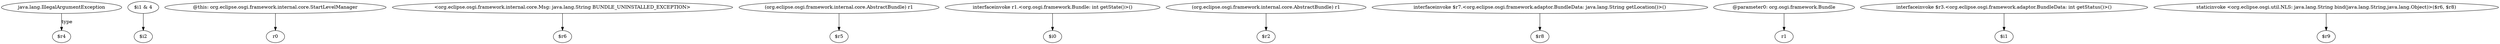 digraph g {
0[label="java.lang.IllegalArgumentException"]
1[label="$r4"]
0->1[label="type"]
2[label="$i1 & 4"]
3[label="$i2"]
2->3[label=""]
4[label="@this: org.eclipse.osgi.framework.internal.core.StartLevelManager"]
5[label="r0"]
4->5[label=""]
6[label="<org.eclipse.osgi.framework.internal.core.Msg: java.lang.String BUNDLE_UNINSTALLED_EXCEPTION>"]
7[label="$r6"]
6->7[label=""]
8[label="(org.eclipse.osgi.framework.internal.core.AbstractBundle) r1"]
9[label="$r5"]
8->9[label=""]
10[label="interfaceinvoke r1.<org.osgi.framework.Bundle: int getState()>()"]
11[label="$i0"]
10->11[label=""]
12[label="(org.eclipse.osgi.framework.internal.core.AbstractBundle) r1"]
13[label="$r2"]
12->13[label=""]
14[label="interfaceinvoke $r7.<org.eclipse.osgi.framework.adaptor.BundleData: java.lang.String getLocation()>()"]
15[label="$r8"]
14->15[label=""]
16[label="@parameter0: org.osgi.framework.Bundle"]
17[label="r1"]
16->17[label=""]
18[label="interfaceinvoke $r3.<org.eclipse.osgi.framework.adaptor.BundleData: int getStatus()>()"]
19[label="$i1"]
18->19[label=""]
20[label="staticinvoke <org.eclipse.osgi.util.NLS: java.lang.String bind(java.lang.String,java.lang.Object)>($r6, $r8)"]
21[label="$r9"]
20->21[label=""]
}